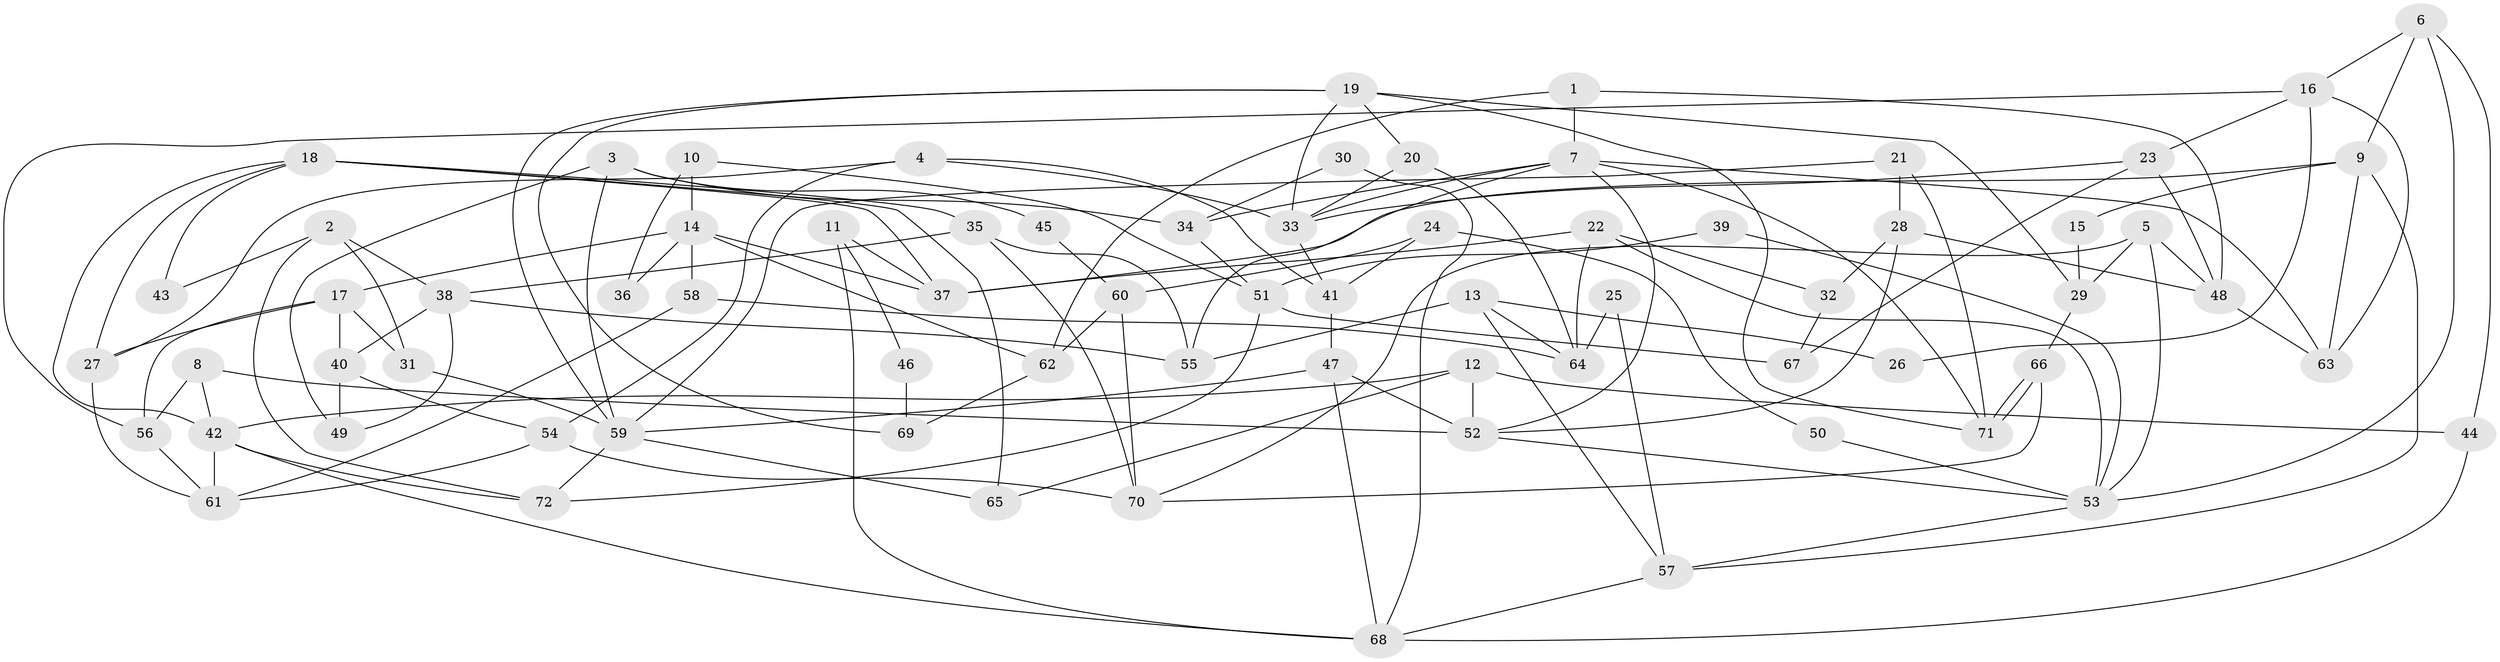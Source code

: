 // Generated by graph-tools (version 1.1) at 2025/50/03/09/25 03:50:03]
// undirected, 72 vertices, 144 edges
graph export_dot {
graph [start="1"]
  node [color=gray90,style=filled];
  1;
  2;
  3;
  4;
  5;
  6;
  7;
  8;
  9;
  10;
  11;
  12;
  13;
  14;
  15;
  16;
  17;
  18;
  19;
  20;
  21;
  22;
  23;
  24;
  25;
  26;
  27;
  28;
  29;
  30;
  31;
  32;
  33;
  34;
  35;
  36;
  37;
  38;
  39;
  40;
  41;
  42;
  43;
  44;
  45;
  46;
  47;
  48;
  49;
  50;
  51;
  52;
  53;
  54;
  55;
  56;
  57;
  58;
  59;
  60;
  61;
  62;
  63;
  64;
  65;
  66;
  67;
  68;
  69;
  70;
  71;
  72;
  1 -- 48;
  1 -- 7;
  1 -- 62;
  2 -- 31;
  2 -- 38;
  2 -- 43;
  2 -- 72;
  3 -- 59;
  3 -- 34;
  3 -- 45;
  3 -- 49;
  4 -- 41;
  4 -- 27;
  4 -- 33;
  4 -- 54;
  5 -- 48;
  5 -- 70;
  5 -- 29;
  5 -- 53;
  6 -- 9;
  6 -- 53;
  6 -- 16;
  6 -- 44;
  7 -- 52;
  7 -- 55;
  7 -- 33;
  7 -- 34;
  7 -- 63;
  7 -- 71;
  8 -- 56;
  8 -- 42;
  8 -- 52;
  9 -- 37;
  9 -- 57;
  9 -- 15;
  9 -- 63;
  10 -- 14;
  10 -- 51;
  10 -- 36;
  11 -- 37;
  11 -- 68;
  11 -- 46;
  12 -- 52;
  12 -- 42;
  12 -- 44;
  12 -- 65;
  13 -- 64;
  13 -- 57;
  13 -- 26;
  13 -- 55;
  14 -- 17;
  14 -- 58;
  14 -- 36;
  14 -- 37;
  14 -- 62;
  15 -- 29;
  16 -- 63;
  16 -- 23;
  16 -- 26;
  16 -- 56;
  17 -- 56;
  17 -- 40;
  17 -- 27;
  17 -- 31;
  18 -- 65;
  18 -- 35;
  18 -- 27;
  18 -- 37;
  18 -- 42;
  18 -- 43;
  19 -- 71;
  19 -- 33;
  19 -- 20;
  19 -- 29;
  19 -- 59;
  19 -- 69;
  20 -- 33;
  20 -- 64;
  21 -- 59;
  21 -- 71;
  21 -- 28;
  22 -- 37;
  22 -- 53;
  22 -- 32;
  22 -- 64;
  23 -- 33;
  23 -- 48;
  23 -- 67;
  24 -- 41;
  24 -- 60;
  24 -- 50;
  25 -- 57;
  25 -- 64;
  27 -- 61;
  28 -- 48;
  28 -- 32;
  28 -- 52;
  29 -- 66;
  30 -- 68;
  30 -- 34;
  31 -- 59;
  32 -- 67;
  33 -- 41;
  34 -- 51;
  35 -- 38;
  35 -- 70;
  35 -- 55;
  38 -- 55;
  38 -- 40;
  38 -- 49;
  39 -- 51;
  39 -- 53;
  40 -- 54;
  40 -- 49;
  41 -- 47;
  42 -- 68;
  42 -- 61;
  42 -- 72;
  44 -- 68;
  45 -- 60;
  46 -- 69;
  47 -- 59;
  47 -- 52;
  47 -- 68;
  48 -- 63;
  50 -- 53;
  51 -- 67;
  51 -- 72;
  52 -- 53;
  53 -- 57;
  54 -- 61;
  54 -- 70;
  56 -- 61;
  57 -- 68;
  58 -- 64;
  58 -- 61;
  59 -- 72;
  59 -- 65;
  60 -- 70;
  60 -- 62;
  62 -- 69;
  66 -- 71;
  66 -- 71;
  66 -- 70;
}
